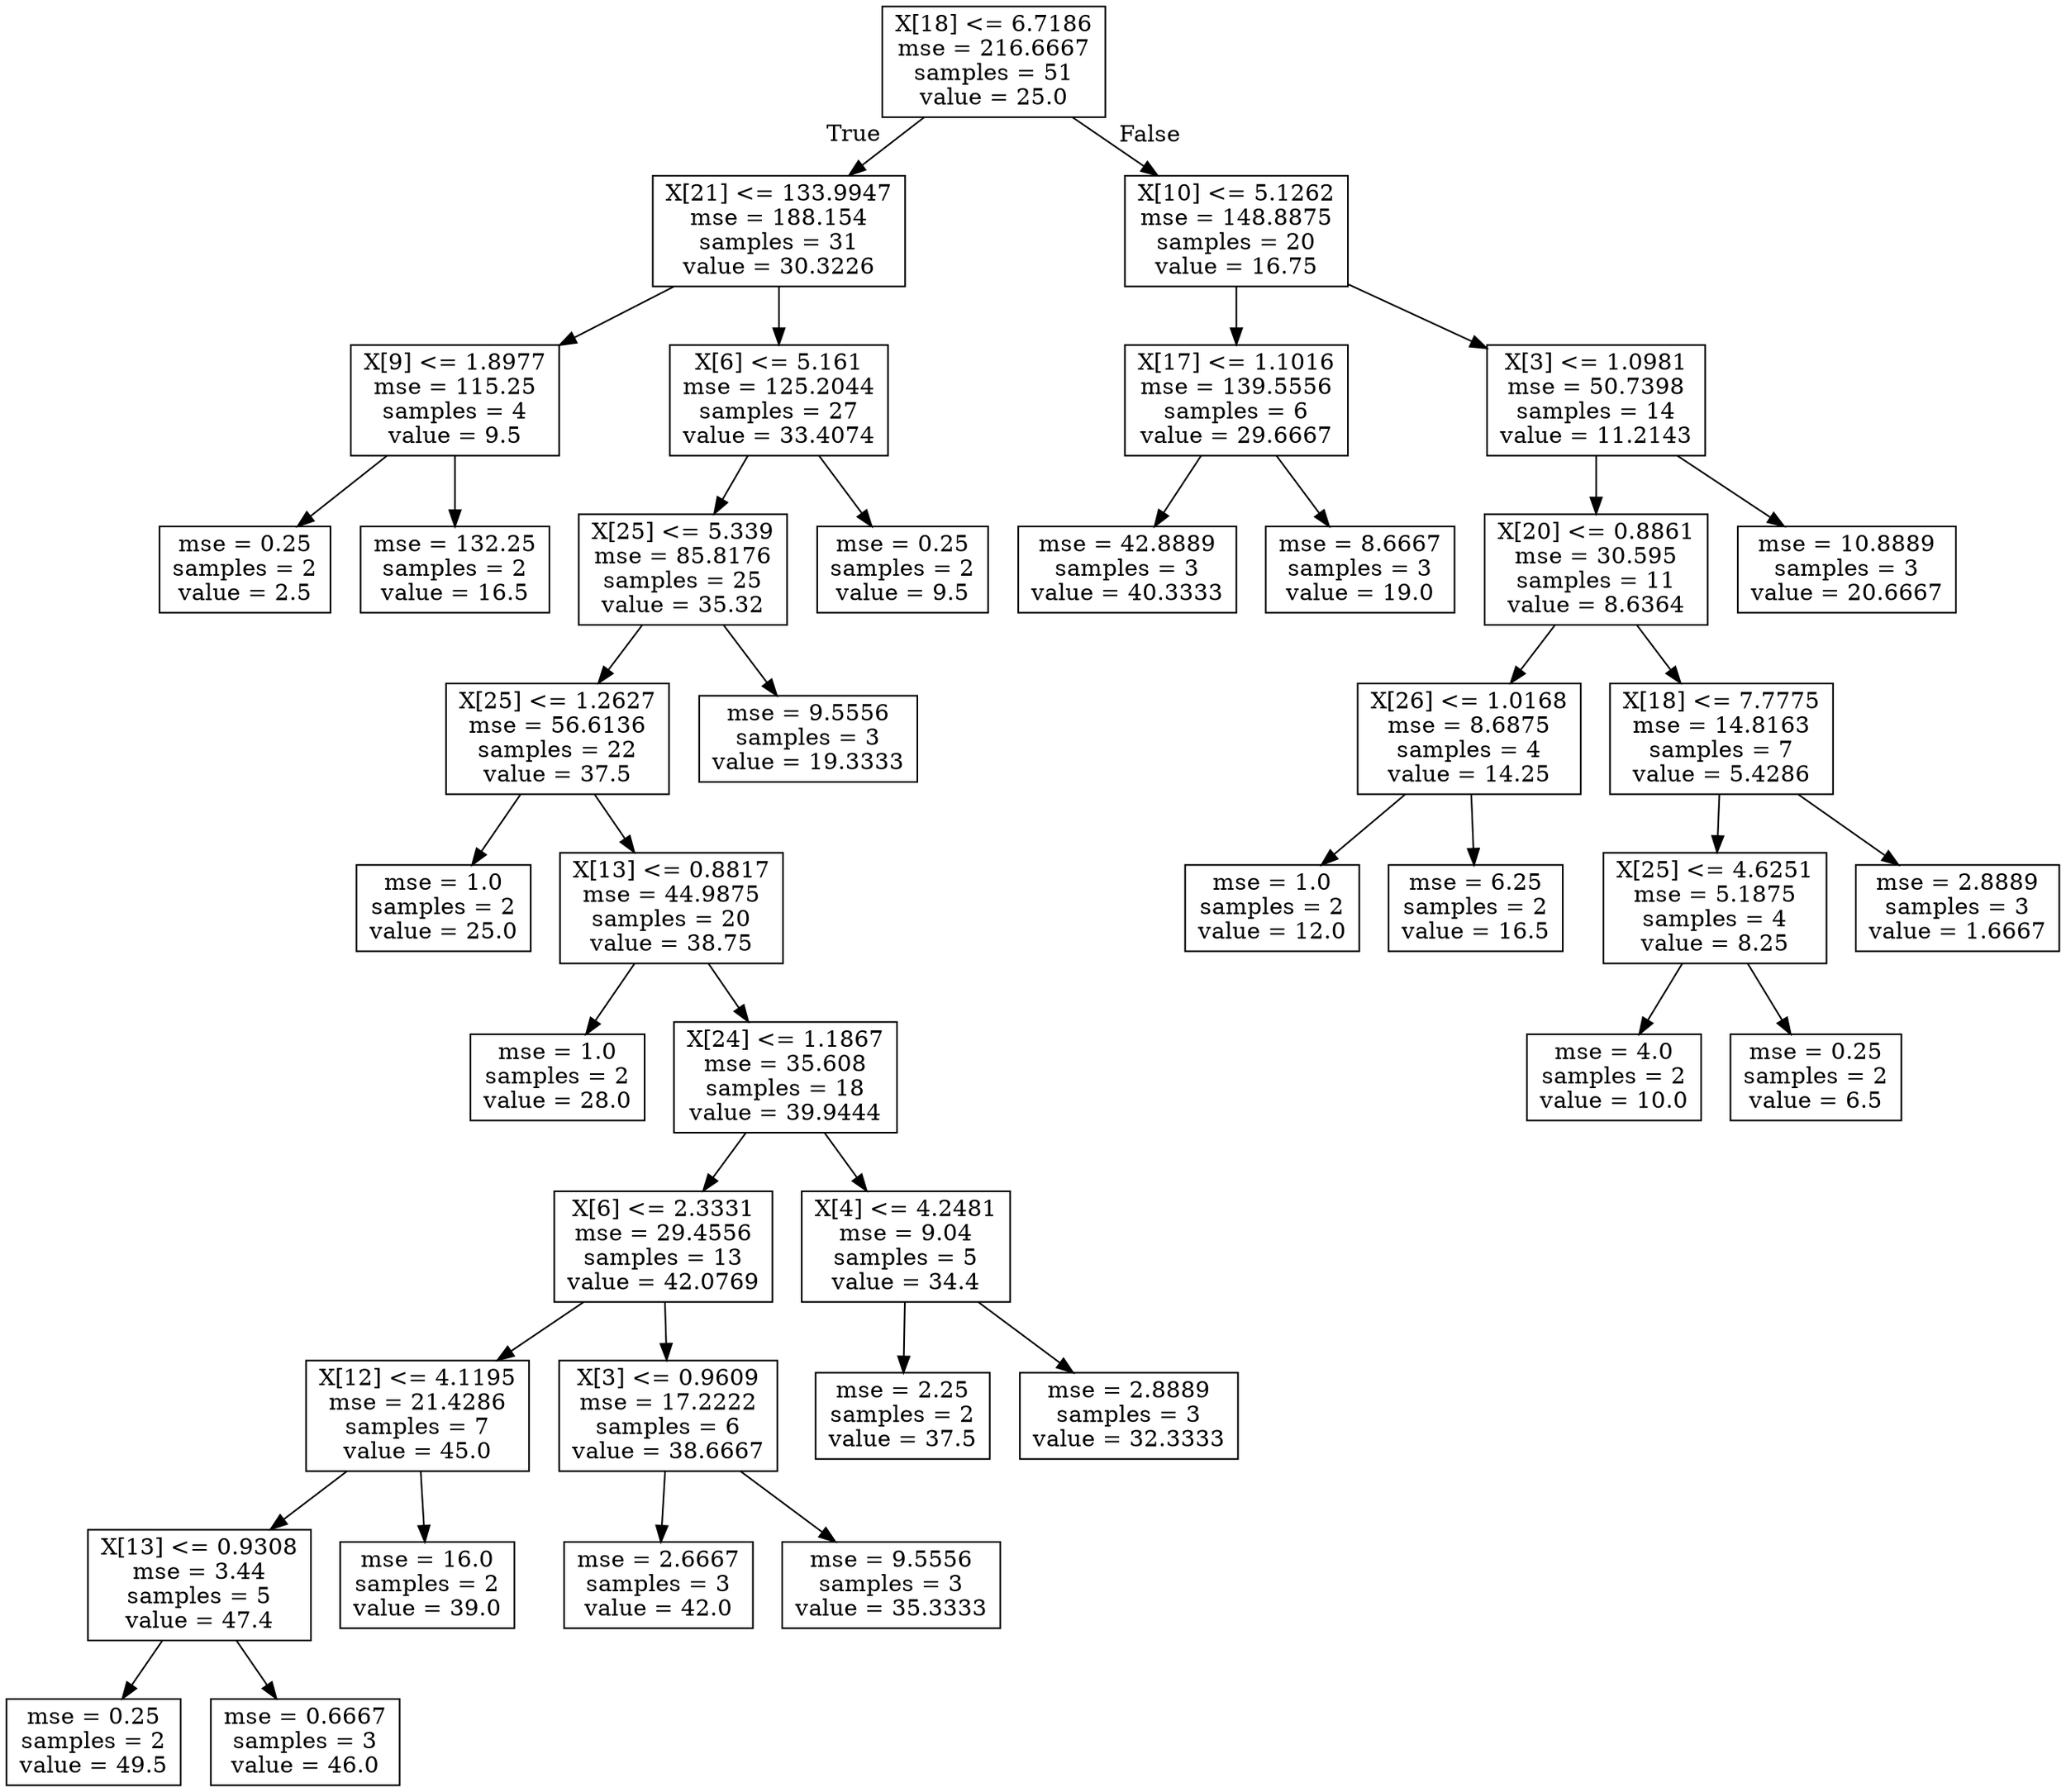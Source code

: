 digraph Tree {
node [shape=box] ;
0 [label="X[18] <= 6.7186\nmse = 216.6667\nsamples = 51\nvalue = 25.0"] ;
1 [label="X[21] <= 133.9947\nmse = 188.154\nsamples = 31\nvalue = 30.3226"] ;
0 -> 1 [labeldistance=2.5, labelangle=45, headlabel="True"] ;
2 [label="X[9] <= 1.8977\nmse = 115.25\nsamples = 4\nvalue = 9.5"] ;
1 -> 2 ;
3 [label="mse = 0.25\nsamples = 2\nvalue = 2.5"] ;
2 -> 3 ;
4 [label="mse = 132.25\nsamples = 2\nvalue = 16.5"] ;
2 -> 4 ;
5 [label="X[6] <= 5.161\nmse = 125.2044\nsamples = 27\nvalue = 33.4074"] ;
1 -> 5 ;
6 [label="X[25] <= 5.339\nmse = 85.8176\nsamples = 25\nvalue = 35.32"] ;
5 -> 6 ;
7 [label="X[25] <= 1.2627\nmse = 56.6136\nsamples = 22\nvalue = 37.5"] ;
6 -> 7 ;
8 [label="mse = 1.0\nsamples = 2\nvalue = 25.0"] ;
7 -> 8 ;
9 [label="X[13] <= 0.8817\nmse = 44.9875\nsamples = 20\nvalue = 38.75"] ;
7 -> 9 ;
10 [label="mse = 1.0\nsamples = 2\nvalue = 28.0"] ;
9 -> 10 ;
11 [label="X[24] <= 1.1867\nmse = 35.608\nsamples = 18\nvalue = 39.9444"] ;
9 -> 11 ;
12 [label="X[6] <= 2.3331\nmse = 29.4556\nsamples = 13\nvalue = 42.0769"] ;
11 -> 12 ;
13 [label="X[12] <= 4.1195\nmse = 21.4286\nsamples = 7\nvalue = 45.0"] ;
12 -> 13 ;
14 [label="X[13] <= 0.9308\nmse = 3.44\nsamples = 5\nvalue = 47.4"] ;
13 -> 14 ;
15 [label="mse = 0.25\nsamples = 2\nvalue = 49.5"] ;
14 -> 15 ;
16 [label="mse = 0.6667\nsamples = 3\nvalue = 46.0"] ;
14 -> 16 ;
17 [label="mse = 16.0\nsamples = 2\nvalue = 39.0"] ;
13 -> 17 ;
18 [label="X[3] <= 0.9609\nmse = 17.2222\nsamples = 6\nvalue = 38.6667"] ;
12 -> 18 ;
19 [label="mse = 2.6667\nsamples = 3\nvalue = 42.0"] ;
18 -> 19 ;
20 [label="mse = 9.5556\nsamples = 3\nvalue = 35.3333"] ;
18 -> 20 ;
21 [label="X[4] <= 4.2481\nmse = 9.04\nsamples = 5\nvalue = 34.4"] ;
11 -> 21 ;
22 [label="mse = 2.25\nsamples = 2\nvalue = 37.5"] ;
21 -> 22 ;
23 [label="mse = 2.8889\nsamples = 3\nvalue = 32.3333"] ;
21 -> 23 ;
24 [label="mse = 9.5556\nsamples = 3\nvalue = 19.3333"] ;
6 -> 24 ;
25 [label="mse = 0.25\nsamples = 2\nvalue = 9.5"] ;
5 -> 25 ;
26 [label="X[10] <= 5.1262\nmse = 148.8875\nsamples = 20\nvalue = 16.75"] ;
0 -> 26 [labeldistance=2.5, labelangle=-45, headlabel="False"] ;
27 [label="X[17] <= 1.1016\nmse = 139.5556\nsamples = 6\nvalue = 29.6667"] ;
26 -> 27 ;
28 [label="mse = 42.8889\nsamples = 3\nvalue = 40.3333"] ;
27 -> 28 ;
29 [label="mse = 8.6667\nsamples = 3\nvalue = 19.0"] ;
27 -> 29 ;
30 [label="X[3] <= 1.0981\nmse = 50.7398\nsamples = 14\nvalue = 11.2143"] ;
26 -> 30 ;
31 [label="X[20] <= 0.8861\nmse = 30.595\nsamples = 11\nvalue = 8.6364"] ;
30 -> 31 ;
32 [label="X[26] <= 1.0168\nmse = 8.6875\nsamples = 4\nvalue = 14.25"] ;
31 -> 32 ;
33 [label="mse = 1.0\nsamples = 2\nvalue = 12.0"] ;
32 -> 33 ;
34 [label="mse = 6.25\nsamples = 2\nvalue = 16.5"] ;
32 -> 34 ;
35 [label="X[18] <= 7.7775\nmse = 14.8163\nsamples = 7\nvalue = 5.4286"] ;
31 -> 35 ;
36 [label="X[25] <= 4.6251\nmse = 5.1875\nsamples = 4\nvalue = 8.25"] ;
35 -> 36 ;
37 [label="mse = 4.0\nsamples = 2\nvalue = 10.0"] ;
36 -> 37 ;
38 [label="mse = 0.25\nsamples = 2\nvalue = 6.5"] ;
36 -> 38 ;
39 [label="mse = 2.8889\nsamples = 3\nvalue = 1.6667"] ;
35 -> 39 ;
40 [label="mse = 10.8889\nsamples = 3\nvalue = 20.6667"] ;
30 -> 40 ;
}